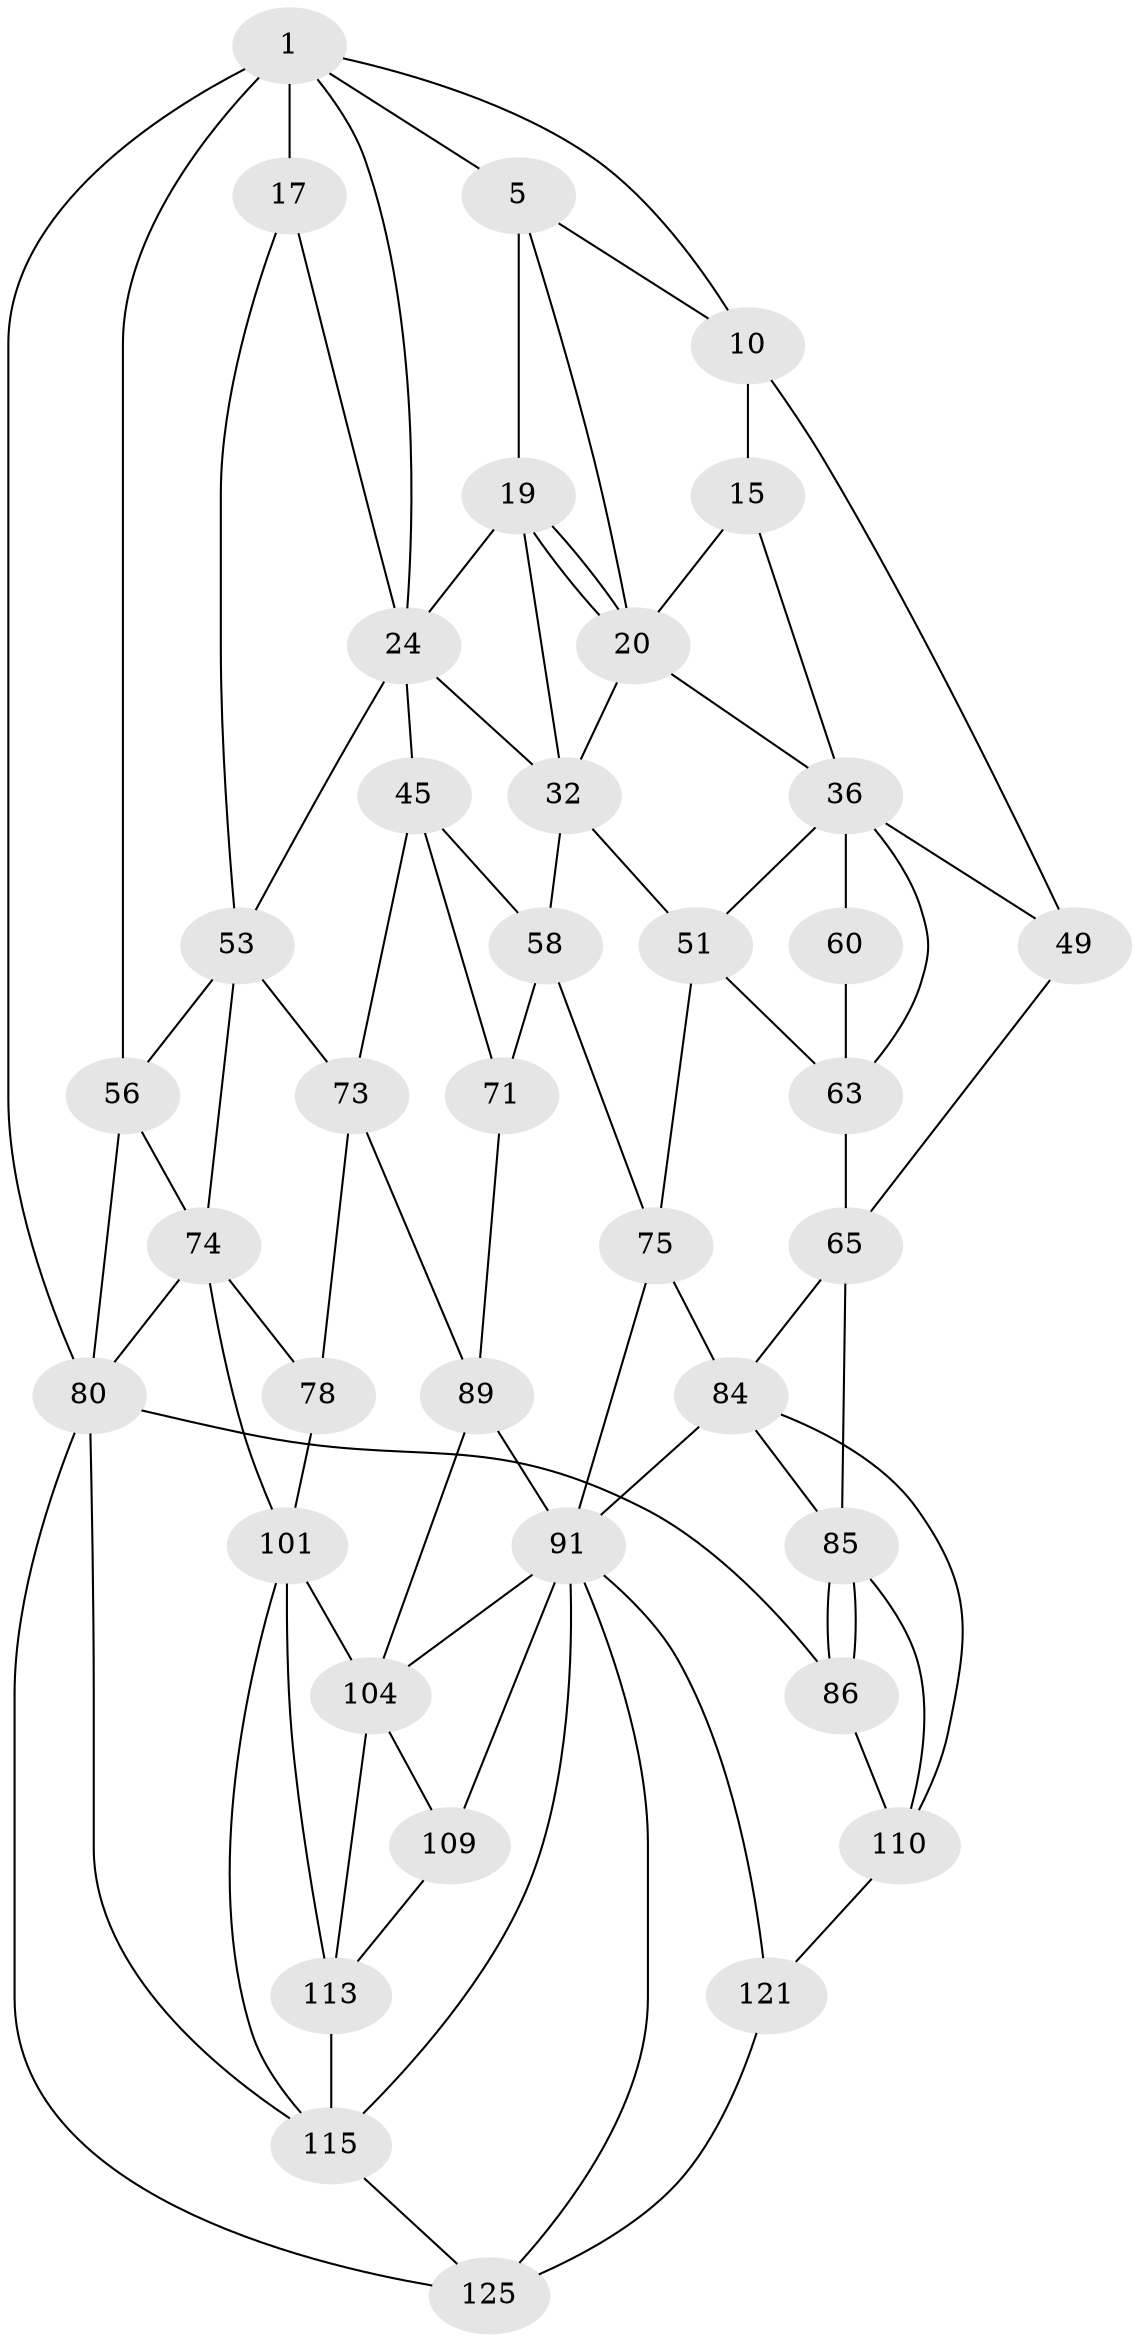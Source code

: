 // original degree distribution, {3: 0.03125, 6: 0.25, 4: 0.234375, 5: 0.484375}
// Generated by graph-tools (version 1.1) at 2025/21/03/04/25 18:21:17]
// undirected, 38 vertices, 83 edges
graph export_dot {
graph [start="1"]
  node [color=gray90,style=filled];
  1 [pos="+0.8156578750556778+0",super="+2+8"];
  5 [pos="+0.27950956410892247+0",super="+12+6"];
  10 [pos="+0.04710132454191483+0.036134772907512186",super="+13+11"];
  15 [pos="+0.08293268326371742+0.140079869271678",super="+28+16"];
  17 [pos="+0.8575046244675446+0.05118088001860375",super="+22"];
  19 [pos="+0.42179714051866996+0.05333378377797512",super="+27"];
  20 [pos="+0.25134813547594925+0.12666984730886943",super="+30+21"];
  24 [pos="+0.7477231102752226+0.14620862236611204",super="+43+25"];
  32 [pos="+0.3661480786077747+0.15608849521826898",super="+33+39"];
  36 [pos="+0.16118001235693774+0.2767382212245814",super="+52+37"];
  45 [pos="+0.5708981658271686+0.24152241077213765",super="+69"];
  49 [pos="+0+0.23135780215607507"];
  51 [pos="+0.21872484066444245+0.35454212527218465",super="+68"];
  53 [pos="+0.8293296679567362+0.3127330887464132",super="+54"];
  56 [pos="+1+0.3697544510053878",super="+57+82"];
  58 [pos="+0.42117038768108594+0.36690272209459357",super="+59"];
  60 [pos="+0.09935717970650482+0.3557839539081069",super="+61"];
  63 [pos="+0.04854144616624042+0.4171921954437807",super="+64"];
  65 [pos="+0.007993263951733678+0.5145750525559875",super="+66"];
  71 [pos="+0.35460155940783866+0.5519585839758323"];
  73 [pos="+0.6690080462656949+0.5246826541878069",super="+79"];
  74 [pos="+0.9254156274797469+0.47182804999978106",super="+76"];
  75 [pos="+0.27909192226383817+0.5634615733658982",super="+83"];
  78 [pos="+0.740469707061796+0.5722442470994514"];
  80 [pos="+1+1",super="+87+81"];
  84 [pos="+0.20645904140973598+0.5988427987338348",super="+97"];
  85 [pos="+0+0.6854362894060964",super="+98"];
  86 [pos="+0+0.8272376101820179",super="+116"];
  89 [pos="+0.6391839260046839+0.6034943397269634",super="+90"];
  91 [pos="+0.3943759047610429+0.6416505331567773",super="+92"];
  101 [pos="+0.8134920653381701+0.8418130534843017",super="+102+122"];
  104 [pos="+0.6229852610945517+0.6473105925151429",super="+108+105"];
  109 [pos="+0.5286968857389458+0.7793270231933515"];
  110 [pos="+0.15858998442574568+0.7998759639962181",super="+111+118"];
  113 [pos="+0.624416707880627+0.8908901415784864",super="+114"];
  115 [pos="+0.4660390164293501+0.9031066568344521",super="+123"];
  121 [pos="+0.16938827631522968+0.933861858523151"];
  125 [pos="+0.3472931138032873+1",super="+128"];
  1 -- 80 [weight=2];
  1 -- 17 [weight=4];
  1 -- 5 [weight=2];
  1 -- 56;
  1 -- 10;
  1 -- 24;
  5 -- 10;
  5 -- 19;
  5 -- 20;
  10 -- 49;
  10 -- 15 [weight=2];
  15 -- 36;
  15 -- 20 [weight=2];
  17 -- 24 [weight=2];
  17 -- 53;
  19 -- 20;
  19 -- 20;
  19 -- 24;
  19 -- 32;
  20 -- 32 [weight=2];
  20 -- 36;
  24 -- 45 [weight=2];
  24 -- 53;
  24 -- 32;
  32 -- 51;
  32 -- 58 [weight=2];
  36 -- 51;
  36 -- 60 [weight=2];
  36 -- 49;
  36 -- 63;
  45 -- 73;
  45 -- 58;
  45 -- 71;
  49 -- 65;
  51 -- 75;
  51 -- 63;
  53 -- 56;
  53 -- 73;
  53 -- 74;
  56 -- 74 [weight=2];
  56 -- 80;
  58 -- 75;
  58 -- 71;
  60 -- 63 [weight=2];
  63 -- 65;
  65 -- 84;
  65 -- 85;
  71 -- 89;
  73 -- 89;
  73 -- 78;
  74 -- 80;
  74 -- 101;
  74 -- 78;
  75 -- 84;
  75 -- 91;
  78 -- 101;
  80 -- 115;
  80 -- 125;
  80 -- 86;
  84 -- 91;
  84 -- 85;
  84 -- 110;
  85 -- 86;
  85 -- 86;
  85 -- 110;
  86 -- 110;
  89 -- 91;
  89 -- 104;
  91 -- 104 [weight=2];
  91 -- 109;
  91 -- 115;
  91 -- 121;
  91 -- 125;
  101 -- 104 [weight=2];
  101 -- 113;
  101 -- 115;
  104 -- 113;
  104 -- 109;
  109 -- 113;
  110 -- 121;
  113 -- 115;
  115 -- 125;
  121 -- 125;
}
